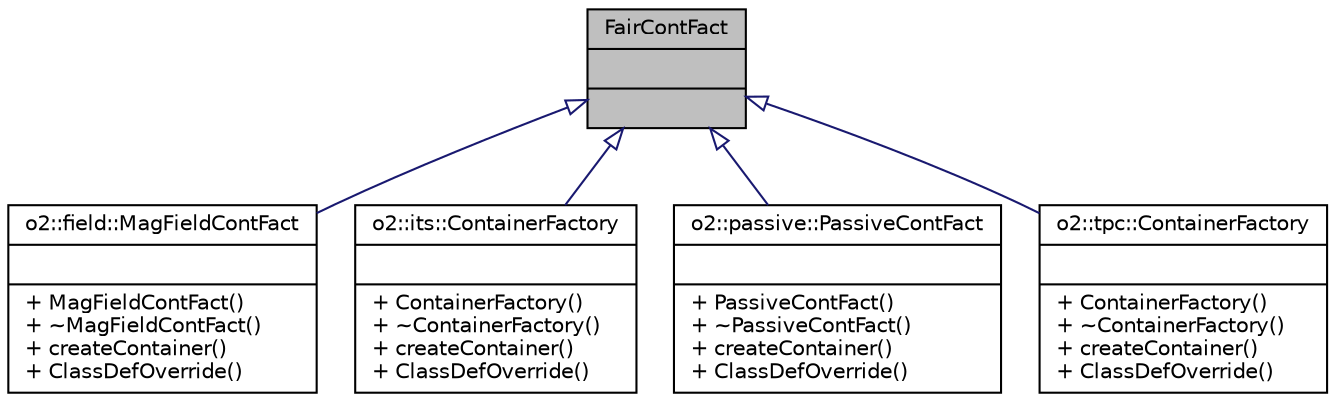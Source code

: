 digraph "FairContFact"
{
 // INTERACTIVE_SVG=YES
  bgcolor="transparent";
  edge [fontname="Helvetica",fontsize="10",labelfontname="Helvetica",labelfontsize="10"];
  node [fontname="Helvetica",fontsize="10",shape=record];
  Node1 [label="{FairContFact\n||}",height=0.2,width=0.4,color="black", fillcolor="grey75", style="filled", fontcolor="black"];
  Node1 -> Node2 [dir="back",color="midnightblue",fontsize="10",style="solid",arrowtail="onormal",fontname="Helvetica"];
  Node2 [label="{o2::field::MagFieldContFact\n||+ MagFieldContFact()\l+ ~MagFieldContFact()\l+ createContainer()\l+ ClassDefOverride()\l}",height=0.2,width=0.4,color="black",URL="$d2/d02/classo2_1_1field_1_1MagFieldContFact.html"];
  Node1 -> Node3 [dir="back",color="midnightblue",fontsize="10",style="solid",arrowtail="onormal",fontname="Helvetica"];
  Node3 [label="{o2::its::ContainerFactory\n||+ ContainerFactory()\l+ ~ContainerFactory()\l+ createContainer()\l+ ClassDefOverride()\l}",height=0.2,width=0.4,color="black",URL="$d5/d2e/classo2_1_1its_1_1ContainerFactory.html"];
  Node1 -> Node4 [dir="back",color="midnightblue",fontsize="10",style="solid",arrowtail="onormal",fontname="Helvetica"];
  Node4 [label="{o2::passive::PassiveContFact\n||+ PassiveContFact()\l+ ~PassiveContFact()\l+ createContainer()\l+ ClassDefOverride()\l}",height=0.2,width=0.4,color="black",URL="$dc/da2/classo2_1_1passive_1_1PassiveContFact.html"];
  Node1 -> Node5 [dir="back",color="midnightblue",fontsize="10",style="solid",arrowtail="onormal",fontname="Helvetica"];
  Node5 [label="{o2::tpc::ContainerFactory\n||+ ContainerFactory()\l+ ~ContainerFactory()\l+ createContainer()\l+ ClassDefOverride()\l}",height=0.2,width=0.4,color="black",URL="$db/d9a/classo2_1_1tpc_1_1ContainerFactory.html"];
}
